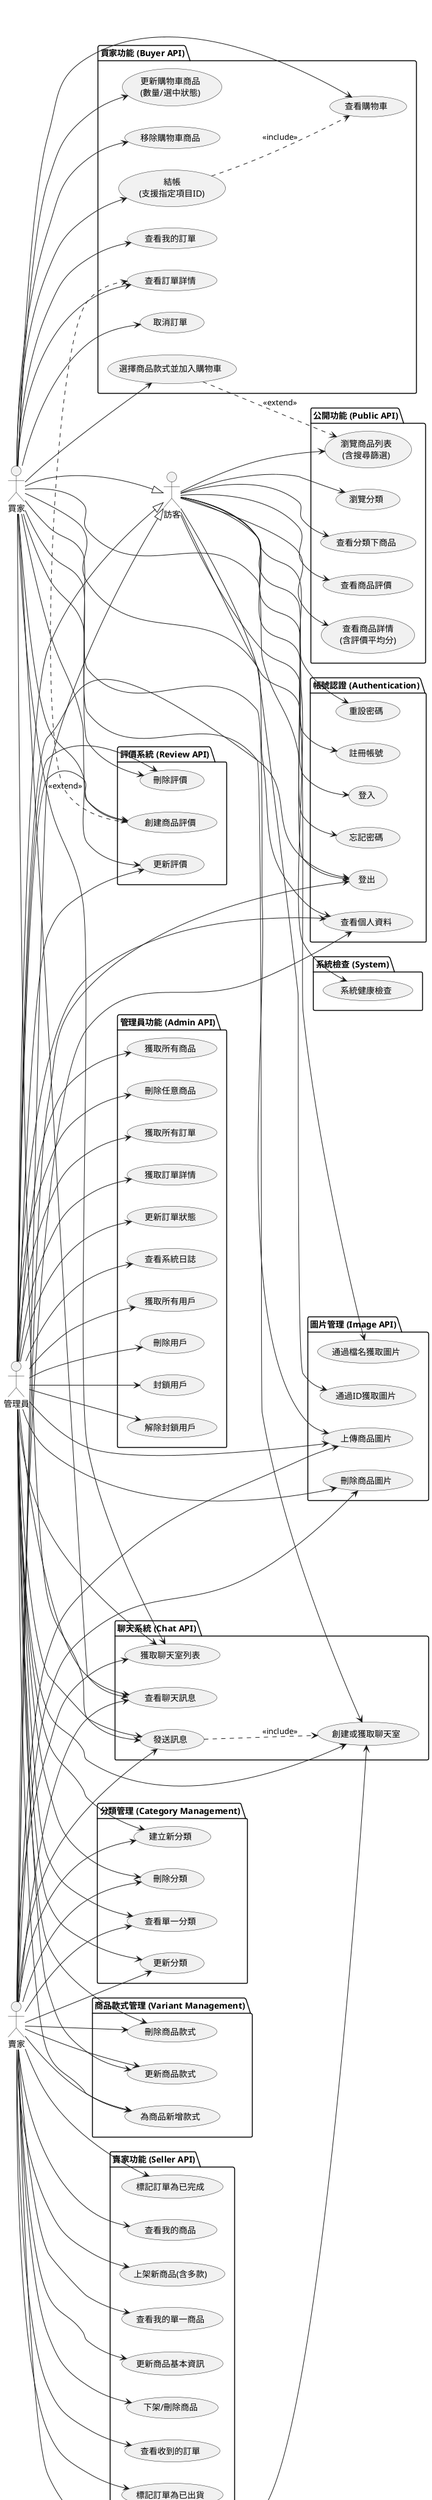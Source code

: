 @startuml Zipperoo電商平台使用案例圖
' 方向
left to right direction

'==================== Actors ====================
actor Visitor as "訪客"
actor Buyer as "買家"
actor Seller as "賣家"
actor Admin as "管理員"

'==================== Use-case Packages ====================
package "系統檢查 (System)" {
    usecase UC_HealthCheck as "系統健康檢查"
}

package "帳號認證 (Authentication)" {
    usecase UC_Register as "註冊帳號"
    usecase UC_Login as "登入"
    usecase UC_Logout as "登出"
    usecase UC_GetProfile as "查看個人資料"
    usecase UC_ForgotPassword as "忘記密碼"
    usecase UC_ResetPassword as "重設密碼"
}

package "公開功能 (Public API)" {
    usecase UC_BrowseProducts as "瀏覽商品列表\n(含搜尋篩選)"
    usecase UC_ViewProductDetail as "查看商品詳情\n(含評價平均分)"
    usecase UC_BrowseCategories as "瀏覽分類"
    usecase UC_ViewCategoryProducts as "查看分類下商品"
    usecase UC_ViewProductReviews as "查看商品評價"
}

package "分類管理 (Category Management)" {
    usecase UC_CreateCategory as "建立新分類"
    usecase UC_GetCategory as "查看單一分類"
    usecase UC_UpdateCategory as "更新分類"
    usecase UC_DeleteCategory as "刪除分類"
}

package "買家功能 (Buyer API)" {
    usecase UC_ViewCart as "查看購物車"
    usecase UC_AddCartItem as "選擇商品款式並加入購物車"
    usecase UC_UpdateCartItem as "更新購物車商品\n(數量/選中狀態)"
    usecase UC_RemoveCartItem as "移除購物車商品"
    usecase UC_Checkout as "結帳\n(支援指定項目ID)"
    usecase UC_ViewMyOrders as "查看我的訂單"
    usecase UC_ViewOrderDetail as "查看訂單詳情"
    usecase UC_CancelOrder as "取消訂單"
}

package "賣家功能 (Seller API)" {
    usecase UC_ViewMyProducts as "查看我的商品"
    usecase UC_CreateProduct as "上架新商品(含多款)"
    usecase UC_GetMyProduct as "查看我的單一商品"
    usecase UC_UpdateProduct as "更新商品基本資訊"
    usecase UC_DeleteProduct as "下架/刪除商品"
    usecase UC_ViewSellerOrders as "查看收到的訂單"
    usecase UC_ShipOrder as "標記訂單為已出貨"
    usecase UC_CompleteOrder as "標記訂單為已完成"
}

package "商品款式管理 (Variant Management)" {
    usecase UC_AddVariants as "為商品新增款式"
    usecase UC_UpdateVariant as "更新商品款式"
    usecase UC_DeleteVariant as "刪除商品款式"
}

package "評價系統 (Review API)" {
    usecase UC_CreateReview as "創建商品評價"
    usecase UC_UpdateReview as "更新評價"
    usecase UC_DeleteReview as "刪除評價"
}

package "聊天系統 (Chat API)" {
    usecase UC_CreateChatRoom as "創建或獲取聊天室"
    usecase UC_GetChatRooms as "獲取聊天室列表"
    usecase UC_GetRoomMessages as "查看聊天訊息"
    usecase UC_SendMessage as "發送訊息"
}

package "圖片管理 (Image API)" {
    usecase UC_UploadImages as "上傳商品圖片"
    usecase UC_DeleteImage as "刪除商品圖片"
    usecase UC_GetImageByName as "通過檔名獲取圖片"
    usecase UC_GetImageById as "通過ID獲取圖片"
}

package "管理員功能 (Admin API)" {
    usecase UC_GetAllUsers as "獲取所有用戶"
    usecase UC_DeleteUser as "刪除用戶"
    usecase UC_BlockUser as "封鎖用戶"
    usecase UC_UnblockUser as "解除封鎖用戶"
    usecase UC_GetAllProducts as "獲取所有商品"
    usecase UC_AdminDeleteProduct as "刪除任意商品"
    usecase UC_GetAllOrders as "獲取所有訂單"
    usecase UC_GetOrderDetail as "獲取訂單詳情"
    usecase UC_UpdateOrderStatus as "更新訂單狀態"
    usecase UC_ViewLogs as "查看系統日誌"
}

'==================== Associations ====================
' --- 訪客 ---
Visitor --> UC_HealthCheck
Visitor --> UC_Register
Visitor --> UC_Login
Visitor --> UC_ForgotPassword
Visitor --> UC_ResetPassword
Visitor --> UC_BrowseProducts
Visitor --> UC_ViewProductDetail
Visitor --> UC_BrowseCategories
Visitor --> UC_ViewCategoryProducts
Visitor --> UC_ViewProductReviews
Visitor --> UC_GetImageByName
Visitor --> UC_GetImageById

' --- 買家 ---
Buyer --> UC_Logout
Buyer --> UC_GetProfile
Buyer --> UC_ViewCart
Buyer --> UC_AddCartItem
Buyer --> UC_UpdateCartItem
Buyer --> UC_RemoveCartItem
Buyer --> UC_Checkout
Buyer --> UC_ViewMyOrders
Buyer --> UC_ViewOrderDetail
Buyer --> UC_CancelOrder
Buyer --> UC_CreateReview
Buyer --> UC_UpdateReview
Buyer --> UC_DeleteReview
Buyer --> UC_CreateChatRoom
Buyer --> UC_GetChatRooms
Buyer --> UC_GetRoomMessages
Buyer --> UC_SendMessage
Buyer --> UC_UploadImages
Buyer --|> Visitor

' --- 賣家 ---
Seller --> UC_Logout
Seller --> UC_GetProfile
Seller --> UC_ViewMyProducts
Seller --> UC_CreateProduct
Seller --> UC_GetMyProduct
Seller --> UC_UpdateProduct
Seller --> UC_DeleteProduct
Seller --> UC_ViewSellerOrders
Seller --> UC_ShipOrder
Seller --> UC_CompleteOrder
Seller --> UC_AddVariants
Seller --> UC_UpdateVariant
Seller --> UC_DeleteVariant
Seller --> UC_UploadImages
Seller --> UC_DeleteImage
Seller --> UC_CreateCategory
Seller --> UC_GetCategory
Seller --> UC_UpdateCategory
Seller --> UC_DeleteCategory
Seller --> UC_CreateChatRoom
Seller --> UC_GetChatRooms
Seller --> UC_GetRoomMessages
Seller --> UC_SendMessage
Seller --|> Visitor

' --- 管理員 ---
Admin --> UC_Logout
Admin --> UC_GetProfile
Admin --> UC_GetAllUsers
Admin --> UC_DeleteUser
Admin --> UC_BlockUser
Admin --> UC_UnblockUser
Admin --> UC_GetAllProducts
Admin --> UC_AdminDeleteProduct
Admin --> UC_GetAllOrders
Admin --> UC_GetOrderDetail
Admin --> UC_UpdateOrderStatus
Admin --> UC_ViewLogs
Admin --> UC_CreateCategory
Admin --> UC_GetCategory
Admin --> UC_UpdateCategory
Admin --> UC_DeleteCategory
Admin --> UC_AddVariants
Admin --> UC_UpdateVariant
Admin --> UC_DeleteVariant
Admin --> UC_CreateReview
Admin --> UC_UpdateReview
Admin --> UC_DeleteReview
Admin --> UC_CreateChatRoom
Admin --> UC_GetChatRooms
Admin --> UC_GetRoomMessages
Admin --> UC_SendMessage
Admin --> UC_UploadImages
Admin --> UC_DeleteImage
Admin --|> Visitor

'==================== Include / Extend ====================
UC_CreateReview ..> UC_ViewOrderDetail : <<extend>>
UC_Checkout ..> UC_ViewCart : <<include>>
UC_AddCartItem ..> UC_BrowseProducts : <<extend>>
UC_SendMessage ..> UC_CreateChatRoom : <<include>>

@enduml
